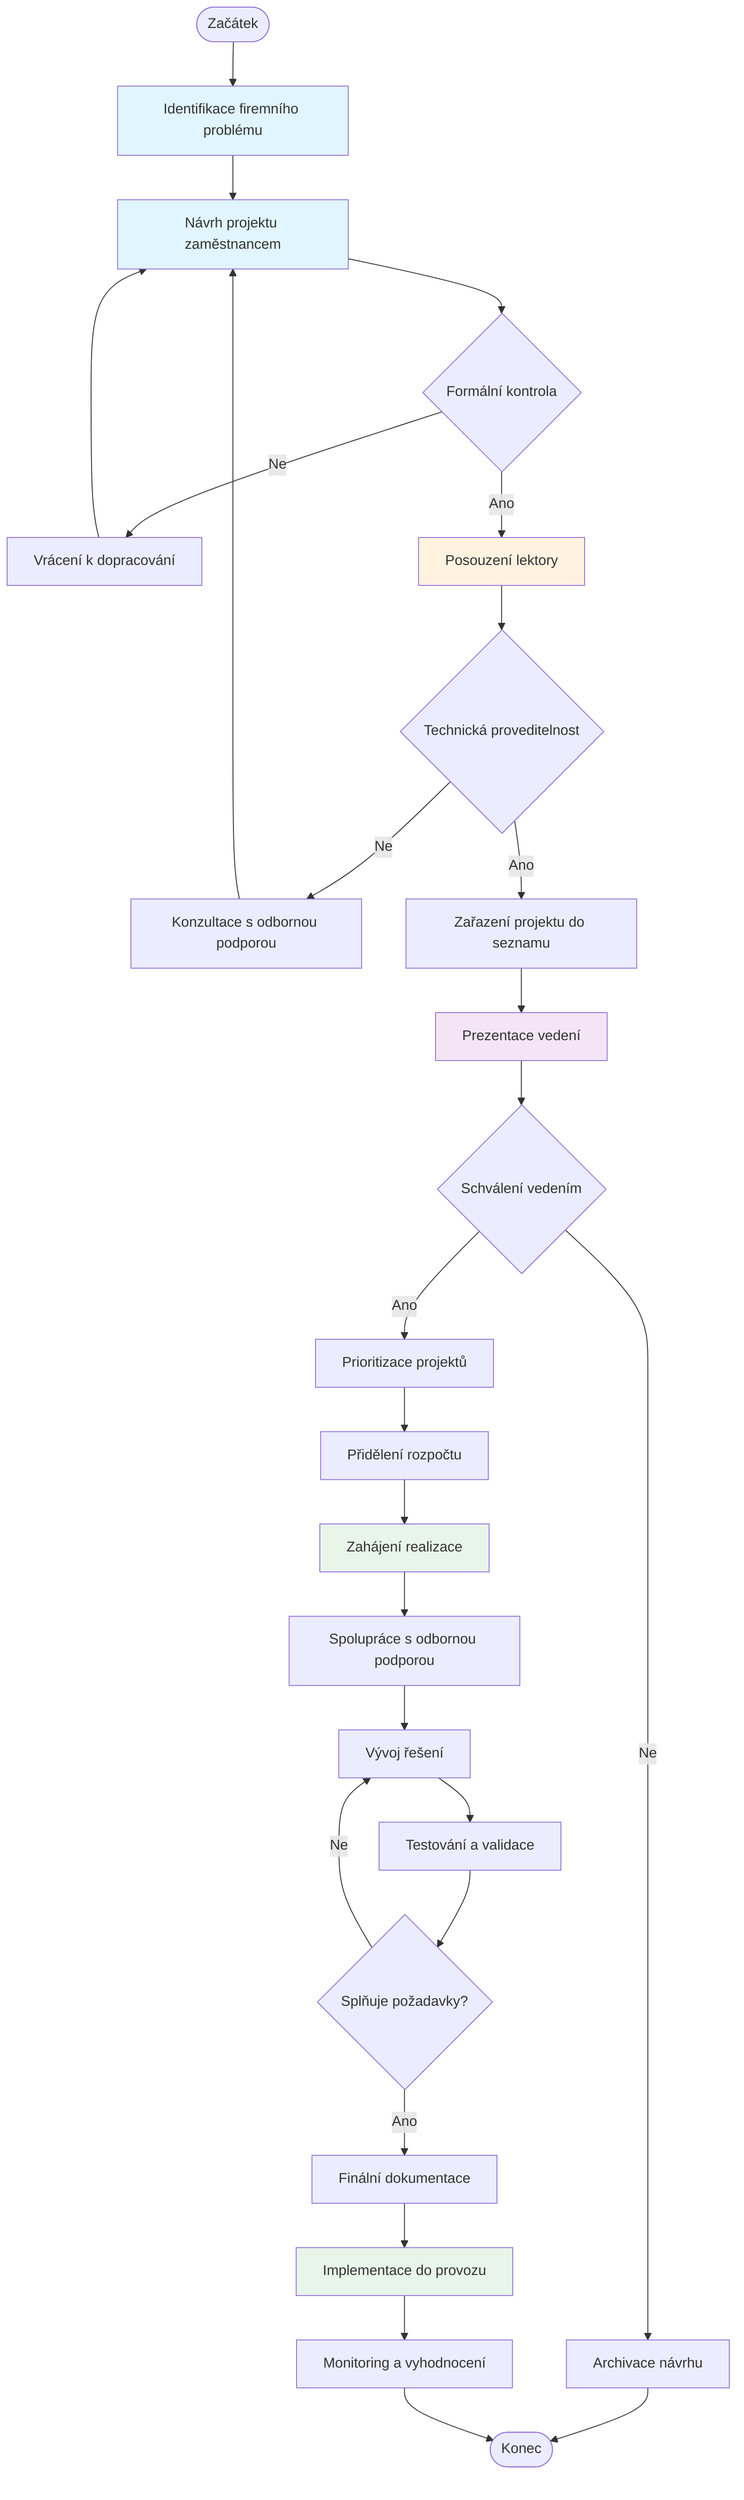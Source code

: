 flowchart TD
    Start([Začátek]) --> A[Identifikace firemního problému]
    A --> B[Návrh projektu zaměstnancem]
    B --> C{Formální kontrola}
    C -->|Ne| D[Vrácení k dopracování]
    D --> B
    C -->|Ano| E[Posouzení lektory]
    E --> F{Technická proveditelnost}
    F -->|Ne| G[Konzultace s odbornou podporou]
    G --> B
    F -->|Ano| H[Zařazení projektu do seznamu]
    H --> I[Prezentace vedení]
    I --> J{Schválení vedením}
    J -->|Ne| K[Archivace návrhu]
    K --> End([Konec])
    J -->|Ano| L[Prioritizace projektů]
    L --> M[Přidělení rozpočtu]
    M --> N[Zahájení realizace]
    N --> O[Spolupráce s odbornou podporou]
    O --> P[Vývoj řešení]
    P --> Q[Testování a validace]
    Q --> R{Splňuje požadavky?}
    R -->|Ne| P
    R -->|Ano| S[Finální dokumentace]
    S --> T[Implementace do provozu]
    T --> U[Monitoring a vyhodnocení]
    U --> End

    style A fill:#e1f5fe
    style B fill:#e1f5fe
    style E fill:#fff3e0
    style I fill:#f3e5f5
    style N fill:#e8f5e9
    style T fill:#e8f5e9